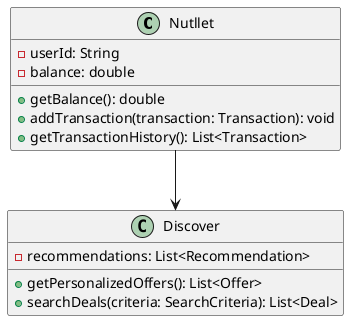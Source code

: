 @startuml

' 共享的类定义
class Nutllet {
    -userId: String
    -balance: double
    +getBalance(): double
    +addTransaction(transaction: Transaction): void
    +getTransactionHistory(): List<Transaction>
}

class Discover {
    -recommendations: List<Recommendation>
    +getPersonalizedOffers(): List<Offer>
    +searchDeals(criteria: SearchCriteria): List<Deal>
}

Nutllet  --> Discover


@enduml 